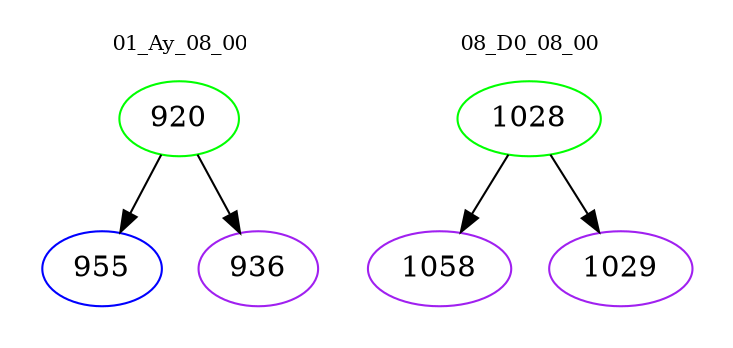 digraph{
subgraph cluster_0 {
color = white
label = "01_Ay_08_00";
fontsize=10;
T0_920 [label="920", color="green"]
T0_920 -> T0_955 [color="black"]
T0_955 [label="955", color="blue"]
T0_920 -> T0_936 [color="black"]
T0_936 [label="936", color="purple"]
}
subgraph cluster_1 {
color = white
label = "08_D0_08_00";
fontsize=10;
T1_1028 [label="1028", color="green"]
T1_1028 -> T1_1058 [color="black"]
T1_1058 [label="1058", color="purple"]
T1_1028 -> T1_1029 [color="black"]
T1_1029 [label="1029", color="purple"]
}
}
